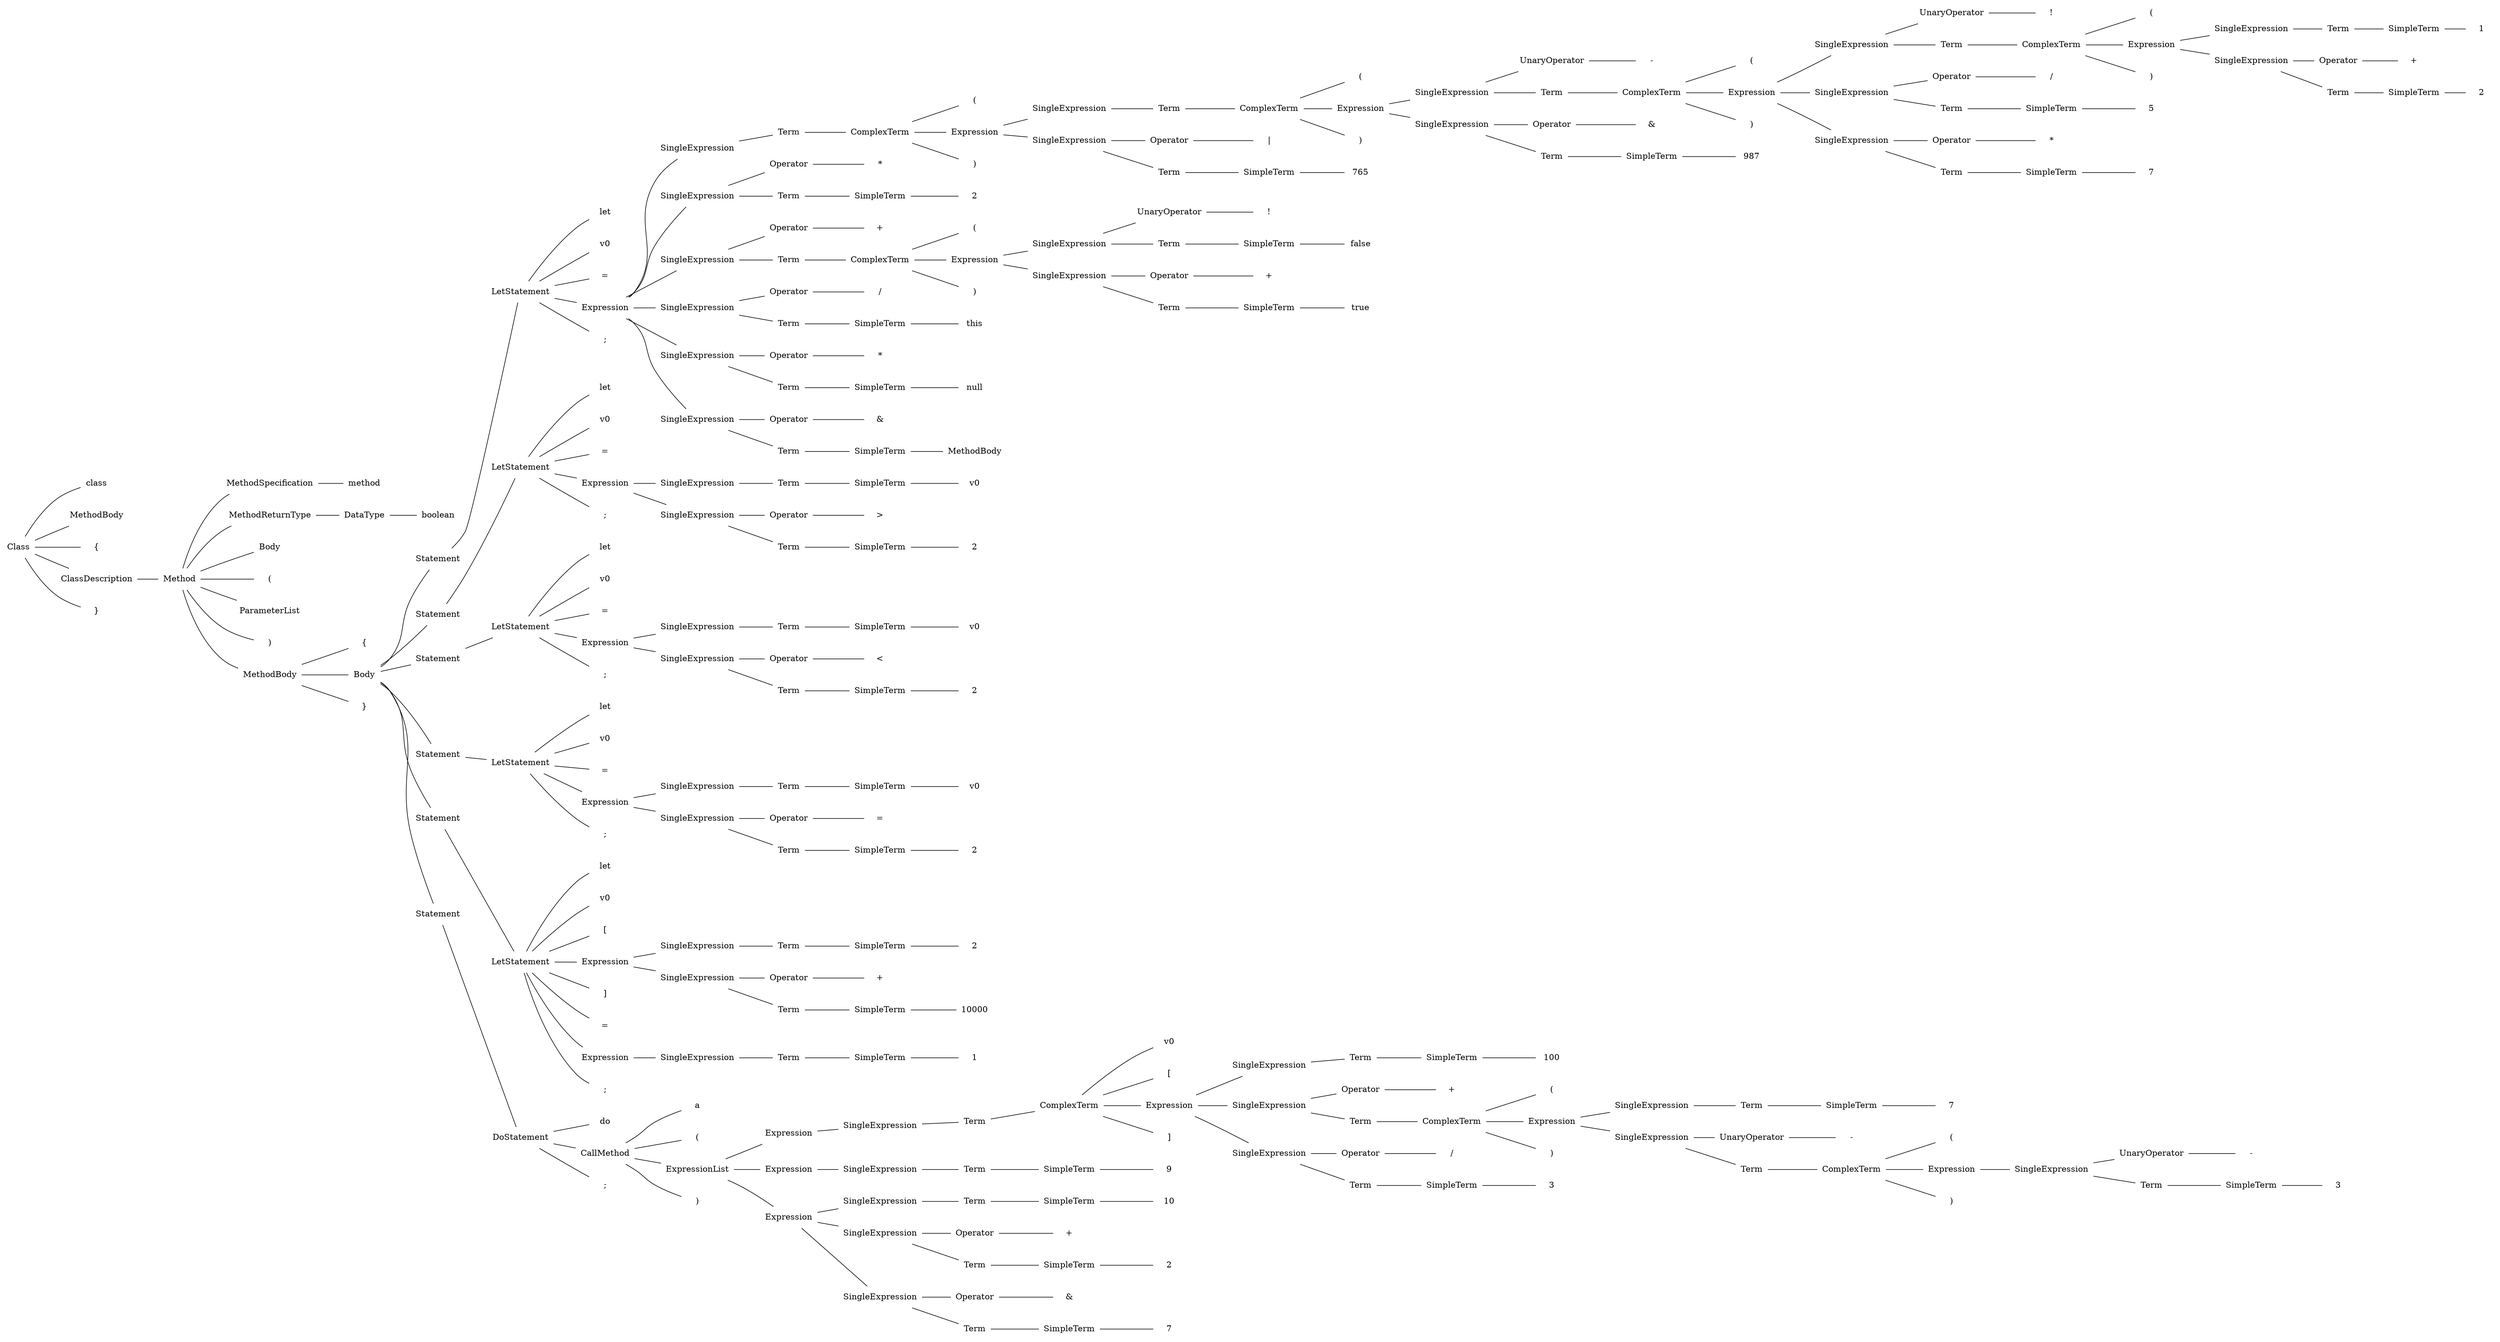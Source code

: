 digraph ClassList {
 rankdir = LR;
 layout  = dot;
   node1735904775648 [shape=none, label ="Class"]
   node1735904812368[shape=none, label ="class"]
   node1735904775648->node1735904812368[arrowhead=none]
   node1735904812800[shape=none, label ="MethodBody"]
   node1735904775648->node1735904812800[arrowhead=none]
   node1735904813248[shape=none, label ="{"]
   node1735904775648->node1735904813248[arrowhead=none]
   node1735904813680[shape=none, label ="ClassDescription"]
     node1735904813680 [shape=none, label ="ClassDescription"]
     node1735904814112[shape=none, label ="Method"]
       node1735904814112 [shape=none, label ="Method"]
       node1735904814544[shape=none, label ="MethodSpecification"]
         node1735904814544 [shape=none, label ="MethodSpecification"]
         node1735904814976[shape=none, label ="method"]
         node1735904814544->node1735904814976[arrowhead=none]

       node1735904814112->node1735904814544[arrowhead=none]
       node1735904815408[shape=none, label ="MethodReturnType"]
         node1735904815408 [shape=none, label ="MethodReturnType"]
         node1735904820112[shape=none, label ="DataType"]
           node1735904820112 [shape=none, label ="DataType"]
           node1735904820544[shape=none, label ="boolean"]
           node1735904820112->node1735904820544[arrowhead=none]

         node1735904815408->node1735904820112[arrowhead=none]

       node1735904814112->node1735904815408[arrowhead=none]
       node1735904821168[shape=none, label ="Body"]
       node1735904814112->node1735904821168[arrowhead=none]
       node1735904821808[shape=none, label ="("]
       node1735904814112->node1735904821808[arrowhead=none]
       node1735904822240[shape=none, label ="ParameterList"]
         node1735904822240 [shape=none, label ="ParameterList"]

       node1735904814112->node1735904822240[arrowhead=none]
       node1735904822672[shape=none, label =")"]
       node1735904814112->node1735904822672[arrowhead=none]
       node1735904830224[shape=none, label ="MethodBody"]
         node1735904830224 [shape=none, label ="MethodBody"]
         node1735904829264[shape=none, label ="{"]
         node1735904830224->node1735904829264[arrowhead=none]
         node1735904828064[shape=none, label ="Body"]
           node1735904828064 [shape=none, label ="Body"]
           node1735904830464[shape=none, label ="Statement"]
             node1735904830464 [shape=none, label ="Statement"]
             node1735904827344[shape=none, label ="LetStatement"]
               node1735904827344 [shape=none, label ="LetStatement"]
               node1735904829504[shape=none, label ="let"]
               node1735904827344->node1735904829504[arrowhead=none]
               node1735904830704[shape=none, label ="v0"]
               node1735904827344->node1735904830704[arrowhead=none]
               node1735904829744[shape=none, label ="="]
               node1735904827344->node1735904829744[arrowhead=none]
               node1735904828784[shape=none, label ="Expression"]
                 node1735904828784 [shape=none, label ="Expression"]
                 node1735904827104[shape=none, label ="SingleExpression"]
                   node1735904827104 [shape=none, label ="SingleExpression"]
                   node1735904827584[shape=none, label ="Term"]
                     node1735904827584 [shape=none, label ="Term"]
                     node1735904829024[shape=none, label ="ComplexTerm"]
                       node1735904829024 [shape=none, label ="ComplexTerm"]
                       node1735904827824[shape=none, label ="("]
                       node1735904829024->node1735904827824[arrowhead=none]
                       node1735904828304[shape=none, label ="Expression"]
                         node1735904828304 [shape=none, label ="Expression"]
                         node1735904829984[shape=none, label ="SingleExpression"]
                           node1735904829984 [shape=none, label ="SingleExpression"]
                           node1735904828544[shape=none, label ="Term"]
                             node1735904828544 [shape=none, label ="Term"]
                             node1735904846576[shape=none, label ="ComplexTerm"]
                               node1735904846576 [shape=none, label ="ComplexTerm"]
                               node1735904846816[shape=none, label ="("]
                               node1735904846576->node1735904846816[arrowhead=none]
                               node1735904844896[shape=none, label ="Expression"]
                                 node1735904844896 [shape=none, label ="Expression"]
                                 node1735904851376[shape=none, label ="SingleExpression"]
                                   node1735904851376 [shape=none, label ="SingleExpression"]
                                   node1735904847056[shape=none, label ="UnaryOperator"]
                                     node1735904847056 [shape=none, label ="UnaryOperator"]
                                     node1735904849696[shape=none, label ="-"]
                                     node1735904847056->node1735904849696[arrowhead=none]

                                   node1735904851376->node1735904847056[arrowhead=none]
                                   node1735904845376[shape=none, label ="Term"]
                                     node1735904845376 [shape=none, label ="Term"]
                                     node1735904847296[shape=none, label ="ComplexTerm"]
                                       node1735904847296 [shape=none, label ="ComplexTerm"]
                                       node1735904847536[shape=none, label ="("]
                                       node1735904847296->node1735904847536[arrowhead=none]
                                       node1735904849456[shape=none, label ="Expression"]
                                         node1735904849456 [shape=none, label ="Expression"]
                                         node1735904850896[shape=none, label ="SingleExpression"]
                                           node1735904850896 [shape=none, label ="SingleExpression"]
                                           node1735904849936[shape=none, label ="UnaryOperator"]
                                             node1735904849936 [shape=none, label ="UnaryOperator"]
                                             node1735904848976[shape=none, label ="!"]
                                             node1735904849936->node1735904848976[arrowhead=none]

                                           node1735904850896->node1735904849936[arrowhead=none]
                                           node1735904851136[shape=none, label ="Term"]
                                             node1735904851136 [shape=none, label ="Term"]
                                             node1735904850416[shape=none, label ="ComplexTerm"]
                                               node1735904850416 [shape=none, label ="ComplexTerm"]
                                               node1735904851616[shape=none, label ="("]
                                               node1735904850416->node1735904851616[arrowhead=none]
                                               node1735904846336[shape=none, label ="Expression"]
                                                 node1735904846336 [shape=none, label ="Expression"]
                                                 node1735904847776[shape=none, label ="SingleExpression"]
                                                   node1735904847776 [shape=none, label ="SingleExpression"]
                                                   node1735904845136[shape=none, label ="Term"]
                                                     node1735904845136 [shape=none, label ="Term"]
                                                     node1735904845856[shape=none, label ="SimpleTerm"]
                                                       node1735904845856 [shape=none, label ="SimpleTerm"]
                                                       node1735904848016[shape=none, label ="1"]
                                                       node1735904845856->node1735904848016[arrowhead=none]

                                                     node1735904845136->node1735904845856[arrowhead=none]

                                                   node1735904847776->node1735904845136[arrowhead=none]

                                                 node1735904846336->node1735904847776[arrowhead=none]
                                                 node1735904848256[shape=none, label ="SingleExpression"]
                                                   node1735904848256 [shape=none, label ="SingleExpression"]
                                                   node1735904849216[shape=none, label ="Operator"]
                                                     node1735904849216 [shape=none, label ="Operator"]
                                                     node1735904848496[shape=none, label ="+"]
                                                     node1735904849216->node1735904848496[arrowhead=none]

                                                   node1735904848256->node1735904849216[arrowhead=none]
                                                   node1735904851856[shape=none, label ="Term"]
                                                     node1735904851856 [shape=none, label ="Term"]
                                                     node1735904848736[shape=none, label ="SimpleTerm"]
                                                       node1735904848736 [shape=none, label ="SimpleTerm"]
                                                       node1735904850176[shape=none, label ="2"]
                                                       node1735904848736->node1735904850176[arrowhead=none]

                                                     node1735904851856->node1735904848736[arrowhead=none]

                                                   node1735904848256->node1735904851856[arrowhead=none]

                                                 node1735904846336->node1735904848256[arrowhead=none]

                                               node1735904850416->node1735904846336[arrowhead=none]
                                               node1735904844416[shape=none, label =")"]
                                               node1735904850416->node1735904844416[arrowhead=none]

                                             node1735904851136->node1735904850416[arrowhead=none]

                                           node1735904850896->node1735904851136[arrowhead=none]

                                         node1735904849456->node1735904850896[arrowhead=none]
                                         node1735904850656[shape=none, label ="SingleExpression"]
                                           node1735904850656 [shape=none, label ="SingleExpression"]
                                           node1735904852096[shape=none, label ="Operator"]
                                             node1735904852096 [shape=none, label ="Operator"]
                                             node1735904844656[shape=none, label ="/"]
                                             node1735904852096->node1735904844656[arrowhead=none]

                                           node1735904850656->node1735904852096[arrowhead=none]
                                           node1735904845616[shape=none, label ="Term"]
                                             node1735904845616 [shape=none, label ="Term"]
                                             node1735904846096[shape=none, label ="SimpleTerm"]
                                               node1735904846096 [shape=none, label ="SimpleTerm"]
                                               node1735904886992[shape=none, label ="5"]
                                               node1735904846096->node1735904886992[arrowhead=none]

                                             node1735904845616->node1735904846096[arrowhead=none]

                                           node1735904850656->node1735904845616[arrowhead=none]

                                         node1735904849456->node1735904850656[arrowhead=none]
                                         node1735904880752[shape=none, label ="SingleExpression"]
                                           node1735904880752 [shape=none, label ="SingleExpression"]
                                           node1735904884832[shape=none, label ="Operator"]
                                             node1735904884832 [shape=none, label ="Operator"]
                                             node1735904884592[shape=none, label ="*"]
                                             node1735904884832->node1735904884592[arrowhead=none]

                                           node1735904880752->node1735904884832[arrowhead=none]
                                           node1735904881712[shape=none, label ="Term"]
                                             node1735904881712 [shape=none, label ="Term"]
                                             node1735904885792[shape=none, label ="SimpleTerm"]
                                               node1735904885792 [shape=none, label ="SimpleTerm"]
                                               node1735904881952[shape=none, label ="7"]
                                               node1735904885792->node1735904881952[arrowhead=none]

                                             node1735904881712->node1735904885792[arrowhead=none]

                                           node1735904880752->node1735904881712[arrowhead=none]

                                         node1735904849456->node1735904880752[arrowhead=none]

                                       node1735904847296->node1735904849456[arrowhead=none]
                                       node1735904886032[shape=none, label =")"]
                                       node1735904847296->node1735904886032[arrowhead=none]

                                     node1735904845376->node1735904847296[arrowhead=none]

                                   node1735904851376->node1735904845376[arrowhead=none]

                                 node1735904844896->node1735904851376[arrowhead=none]
                                 node1735904881472[shape=none, label ="SingleExpression"]
                                   node1735904881472 [shape=none, label ="SingleExpression"]
                                   node1735904882192[shape=none, label ="Operator"]
                                     node1735904882192 [shape=none, label ="Operator"]
                                     node1735904886272[shape=none, label ="&"]
                                     node1735904882192->node1735904886272[arrowhead=none]

                                   node1735904881472->node1735904882192[arrowhead=none]
                                   node1735904880032[shape=none, label ="Term"]
                                     node1735904880032 [shape=none, label ="Term"]
                                     node1735904886512[shape=none, label ="SimpleTerm"]
                                       node1735904886512 [shape=none, label ="SimpleTerm"]
                                       node1735904883872[shape=none, label ="987"]
                                       node1735904886512->node1735904883872[arrowhead=none]

                                     node1735904880032->node1735904886512[arrowhead=none]

                                   node1735904881472->node1735904880032[arrowhead=none]

                                 node1735904844896->node1735904881472[arrowhead=none]

                               node1735904846576->node1735904844896[arrowhead=none]
                               node1735904881232[shape=none, label =")"]
                               node1735904846576->node1735904881232[arrowhead=none]

                             node1735904828544->node1735904846576[arrowhead=none]

                           node1735904829984->node1735904828544[arrowhead=none]

                         node1735904828304->node1735904829984[arrowhead=none]
                         node1735904882432[shape=none, label ="SingleExpression"]
                           node1735904882432 [shape=none, label ="SingleExpression"]
                           node1735904880992[shape=none, label ="Operator"]
                             node1735904880992 [shape=none, label ="Operator"]
                             node1735904886752[shape=none, label ="|"]
                             node1735904880992->node1735904886752[arrowhead=none]

                           node1735904882432->node1735904880992[arrowhead=none]
                           node1735904884112[shape=none, label ="Term"]
                             node1735904884112 [shape=none, label ="Term"]
                             node1735904884352[shape=none, label ="SimpleTerm"]
                               node1735904884352 [shape=none, label ="SimpleTerm"]
                               node1735904882672[shape=none, label ="765"]
                               node1735904884352->node1735904882672[arrowhead=none]

                             node1735904884112->node1735904884352[arrowhead=none]

                           node1735904882432->node1735904884112[arrowhead=none]

                         node1735904828304->node1735904882432[arrowhead=none]

                       node1735904829024->node1735904828304[arrowhead=none]
                       node1735904887232[shape=none, label =")"]
                       node1735904829024->node1735904887232[arrowhead=none]

                     node1735904827584->node1735904829024[arrowhead=none]

                   node1735904827104->node1735904827584[arrowhead=none]

                 node1735904828784->node1735904827104[arrowhead=none]
                 node1735904879552[shape=none, label ="SingleExpression"]
                   node1735904879552 [shape=none, label ="SingleExpression"]
                   node1735904879792[shape=none, label ="Operator"]
                     node1735904879792 [shape=none, label ="Operator"]
                     node1735904882912[shape=none, label ="*"]
                     node1735904879792->node1735904882912[arrowhead=none]

                   node1735904879552->node1735904879792[arrowhead=none]
                   node1735904880272[shape=none, label ="Term"]
                     node1735904880272 [shape=none, label ="Term"]
                     node1735904885312[shape=none, label ="SimpleTerm"]
                       node1735904885312 [shape=none, label ="SimpleTerm"]
                       node1735904883152[shape=none, label ="2"]
                       node1735904885312->node1735904883152[arrowhead=none]

                     node1735904880272->node1735904885312[arrowhead=none]

                   node1735904879552->node1735904880272[arrowhead=none]

                 node1735904828784->node1735904879552[arrowhead=none]
                 node1735904880512[shape=none, label ="SingleExpression"]
                   node1735904880512 [shape=none, label ="SingleExpression"]
                   node1735904883392[shape=none, label ="Operator"]
                     node1735904883392 [shape=none, label ="Operator"]
                     node1735904883632[shape=none, label ="+"]
                     node1735904883392->node1735904883632[arrowhead=none]

                   node1735904880512->node1735904883392[arrowhead=none]
                   node1735904885072[shape=none, label ="Term"]
                     node1735904885072 [shape=none, label ="Term"]
                     node1735904885552[shape=none, label ="ComplexTerm"]
                       node1735904885552 [shape=none, label ="ComplexTerm"]
                       node1735904921328[shape=none, label ="("]
                       node1735904885552->node1735904921328[arrowhead=none]
                       node1735904919408[shape=none, label ="Expression"]
                         node1735904919408 [shape=none, label ="Expression"]
                         node1735904921568[shape=none, label ="SingleExpression"]
                           node1735904921568 [shape=none, label ="SingleExpression"]
                           node1735904921808[shape=none, label ="UnaryOperator"]
                             node1735904921808 [shape=none, label ="UnaryOperator"]
                             node1735904926608[shape=none, label ="!"]
                             node1735904921808->node1735904926608[arrowhead=none]

                           node1735904921568->node1735904921808[arrowhead=none]
                           node1735904919648[shape=none, label ="Term"]
                             node1735904919648 [shape=none, label ="Term"]
                             node1735904926368[shape=none, label ="SimpleTerm"]
                               node1735904926368 [shape=none, label ="SimpleTerm"]
                               node1735904923008[shape=none, label ="false"]
                               node1735904926368->node1735904923008[arrowhead=none]

                             node1735904919648->node1735904926368[arrowhead=none]

                           node1735904921568->node1735904919648[arrowhead=none]

                         node1735904919408->node1735904921568[arrowhead=none]
                         node1735904926128[shape=none, label ="SingleExpression"]
                           node1735904926128 [shape=none, label ="SingleExpression"]
                           node1735904921088[shape=none, label ="Operator"]
                             node1735904921088 [shape=none, label ="Operator"]
                             node1735904925168[shape=none, label ="+"]
                             node1735904921088->node1735904925168[arrowhead=none]

                           node1735904926128->node1735904921088[arrowhead=none]
                           node1735904925408[shape=none, label ="Term"]
                             node1735904925408 [shape=none, label ="Term"]
                             node1735904923248[shape=none, label ="SimpleTerm"]
                               node1735904923248 [shape=none, label ="SimpleTerm"]
                               node1735904918928[shape=none, label ="true"]
                               node1735904923248->node1735904918928[arrowhead=none]

                             node1735904925408->node1735904923248[arrowhead=none]

                           node1735904926128->node1735904925408[arrowhead=none]

                         node1735904919408->node1735904926128[arrowhead=none]

                       node1735904885552->node1735904919408[arrowhead=none]
                       node1735904924208[shape=none, label =")"]
                       node1735904885552->node1735904924208[arrowhead=none]

                     node1735904885072->node1735904885552[arrowhead=none]

                   node1735904880512->node1735904885072[arrowhead=none]

                 node1735904828784->node1735904880512[arrowhead=none]
                 node1735904920608[shape=none, label ="SingleExpression"]
                   node1735904920608 [shape=none, label ="SingleExpression"]
                   node1735904919168[shape=none, label ="Operator"]
                     node1735904919168 [shape=none, label ="Operator"]
                     node1735904920848[shape=none, label ="/"]
                     node1735904919168->node1735904920848[arrowhead=none]

                   node1735904920608->node1735904919168[arrowhead=none]
                   node1735904924448[shape=none, label ="Term"]
                     node1735904924448 [shape=none, label ="Term"]
                     node1735904919888[shape=none, label ="SimpleTerm"]
                       node1735904919888 [shape=none, label ="SimpleTerm"]
                       node1735904920128[shape=none, label ="this"]
                       node1735904919888->node1735904920128[arrowhead=none]

                     node1735904924448->node1735904919888[arrowhead=none]

                   node1735904920608->node1735904924448[arrowhead=none]

                 node1735904828784->node1735904920608[arrowhead=none]
                 node1735904925888[shape=none, label ="SingleExpression"]
                   node1735904925888 [shape=none, label ="SingleExpression"]
                   node1735904923968[shape=none, label ="Operator"]
                     node1735904923968 [shape=none, label ="Operator"]
                     node1735904923728[shape=none, label ="*"]
                     node1735904923968->node1735904923728[arrowhead=none]

                   node1735904925888->node1735904923968[arrowhead=none]
                   node1735904920368[shape=none, label ="Term"]
                     node1735904920368 [shape=none, label ="Term"]
                     node1735904925648[shape=none, label ="SimpleTerm"]
                       node1735904925648 [shape=none, label ="SimpleTerm"]
                       node1735904922048[shape=none, label ="null"]
                       node1735904925648->node1735904922048[arrowhead=none]

                     node1735904920368->node1735904925648[arrowhead=none]

                   node1735904925888->node1735904920368[arrowhead=none]

                 node1735904828784->node1735904925888[arrowhead=none]
                 node1735904924688[shape=none, label ="SingleExpression"]
                   node1735904924688 [shape=none, label ="SingleExpression"]
                   node1735904924928[shape=none, label ="Operator"]
                     node1735904924928 [shape=none, label ="Operator"]
                     node1735904922528[shape=none, label ="&"]
                     node1735904924928->node1735904922528[arrowhead=none]

                   node1735904924688->node1735904924928[arrowhead=none]
                   node1735904922288[shape=none, label ="Term"]
                     node1735904922288 [shape=none, label ="Term"]
                     node1735904922768[shape=none, label ="SimpleTerm"]
                       node1735904922768 [shape=none, label ="SimpleTerm"]
                       node1735904923488[shape=none, label ="MethodBody"]
                       node1735904922768->node1735904923488[arrowhead=none]

                     node1735904922288->node1735904922768[arrowhead=none]

                   node1735904924688->node1735904922288[arrowhead=none]

                 node1735904828784->node1735904924688[arrowhead=none]

               node1735904827344->node1735904828784[arrowhead=none]
               node1735904964720[shape=none, label =";"]
               node1735904827344->node1735904964720[arrowhead=none]

             node1735904830464->node1735904827344[arrowhead=none]

           node1735904828064->node1735904830464[arrowhead=none]
           node1735904967840[shape=none, label ="Statement"]
             node1735904967840 [shape=none, label ="Statement"]
             node1735904968080[shape=none, label ="LetStatement"]
               node1735904968080 [shape=none, label ="LetStatement"]
               node1735904968320[shape=none, label ="let"]
               node1735904968080->node1735904968320[arrowhead=none]
               node1735904968560[shape=none, label ="v0"]
               node1735904968080->node1735904968560[arrowhead=none]
               node1735904962320[shape=none, label ="="]
               node1735904968080->node1735904962320[arrowhead=none]
               node1735904968800[shape=none, label ="Expression"]
                 node1735904968800 [shape=none, label ="Expression"]
                 node1735904965680[shape=none, label ="SingleExpression"]
                   node1735904965680 [shape=none, label ="SingleExpression"]
                   node1735904969040[shape=none, label ="Term"]
                     node1735904969040 [shape=none, label ="Term"]
                     node1735904963520[shape=none, label ="SimpleTerm"]
                       node1735904963520 [shape=none, label ="SimpleTerm"]
                       node1735904969280[shape=none, label ="v0"]
                       node1735904963520->node1735904969280[arrowhead=none]

                     node1735904969040->node1735904963520[arrowhead=none]

                   node1735904965680->node1735904969040[arrowhead=none]

                 node1735904968800->node1735904965680[arrowhead=none]
                 node1735904969520[shape=none, label ="SingleExpression"]
                   node1735904969520 [shape=none, label ="SingleExpression"]
                   node1735904963760[shape=none, label ="Operator"]
                     node1735904963760 [shape=none, label ="Operator"]
                     node1735904969760[shape=none, label =">"]
                     node1735904963760->node1735904969760[arrowhead=none]

                   node1735904969520->node1735904963760[arrowhead=none]
                   node1735904962080[shape=none, label ="Term"]
                     node1735904962080 [shape=none, label ="Term"]
                     node1735904962560[shape=none, label ="SimpleTerm"]
                       node1735904962560 [shape=none, label ="SimpleTerm"]
                       node1735904965200[shape=none, label ="2"]
                       node1735904962560->node1735904965200[arrowhead=none]

                     node1735904962080->node1735904962560[arrowhead=none]

                   node1735904969520->node1735904962080[arrowhead=none]

                 node1735904968800->node1735904969520[arrowhead=none]

               node1735904968080->node1735904968800[arrowhead=none]
               node1735904962800[shape=none, label =";"]
               node1735904968080->node1735904962800[arrowhead=none]

             node1735904967840->node1735904968080[arrowhead=none]

           node1735904828064->node1735904967840[arrowhead=none]
           node1735904965920[shape=none, label ="Statement"]
             node1735904965920 [shape=none, label ="Statement"]
             node1735904967360[shape=none, label ="LetStatement"]
               node1735904967360 [shape=none, label ="LetStatement"]
               node1735904966160[shape=none, label ="let"]
               node1735904967360->node1735904966160[arrowhead=none]
               node1735904966880[shape=none, label ="v0"]
               node1735904967360->node1735904966880[arrowhead=none]
               node1735904963040[shape=none, label ="="]
               node1735904967360->node1735904963040[arrowhead=none]
               node1735904963280[shape=none, label ="Expression"]
                 node1735904963280 [shape=none, label ="Expression"]
                 node1735904967120[shape=none, label ="SingleExpression"]
                   node1735904967120 [shape=none, label ="SingleExpression"]
                   node1735904966640[shape=none, label ="Term"]
                     node1735904966640 [shape=none, label ="Term"]
                     node1735904964000[shape=none, label ="SimpleTerm"]
                       node1735904964000 [shape=none, label ="SimpleTerm"]
                       node1735904964240[shape=none, label ="v0"]
                       node1735904964000->node1735904964240[arrowhead=none]

                     node1735904966640->node1735904964000[arrowhead=none]

                   node1735904967120->node1735904966640[arrowhead=none]

                 node1735904963280->node1735904967120[arrowhead=none]
                 node1735904964480[shape=none, label ="SingleExpression"]
                   node1735904964480 [shape=none, label ="SingleExpression"]
                   node1735904964960[shape=none, label ="Operator"]
                     node1735904964960 [shape=none, label ="Operator"]
                     node1735904965440[shape=none, label ="<"]
                     node1735904964960->node1735904965440[arrowhead=none]

                   node1735904964480->node1735904964960[arrowhead=none]
                   node1735904967600[shape=none, label ="Term"]
                     node1735904967600 [shape=none, label ="Term"]
                     node1735904966400[shape=none, label ="SimpleTerm"]
                       node1735904966400 [shape=none, label ="SimpleTerm"]
                       node1735904995024[shape=none, label ="2"]
                       node1735904966400->node1735904995024[arrowhead=none]

                     node1735904967600->node1735904966400[arrowhead=none]

                   node1735904964480->node1735904967600[arrowhead=none]

                 node1735904963280->node1735904964480[arrowhead=none]

               node1735904967360->node1735904963280[arrowhead=none]
               node1735904993824[shape=none, label =";"]
               node1735904967360->node1735904993824[arrowhead=none]

             node1735904965920->node1735904967360[arrowhead=none]

           node1735904828064->node1735904965920[arrowhead=none]
           node1735904996944[shape=none, label ="Statement"]
             node1735904996944 [shape=none, label ="Statement"]
             node1735904996224[shape=none, label ="LetStatement"]
               node1735904996224 [shape=none, label ="LetStatement"]
               node1735905000064[shape=none, label ="let"]
               node1735904996224->node1735905000064[arrowhead=none]
               node1735904997664[shape=none, label ="v0"]
               node1735904996224->node1735904997664[arrowhead=none]
               node1735904995264[shape=none, label ="="]
               node1735904996224->node1735904995264[arrowhead=none]
               node1735904998624[shape=none, label ="Expression"]
                 node1735904998624 [shape=none, label ="Expression"]
                 node1735904998864[shape=none, label ="SingleExpression"]
                   node1735904998864 [shape=none, label ="SingleExpression"]
                   node1735904999584[shape=none, label ="Term"]
                     node1735904999584 [shape=none, label ="Term"]
                     node1735904998384[shape=none, label ="SimpleTerm"]
                       node1735904998384 [shape=none, label ="SimpleTerm"]
                       node1735904999824[shape=none, label ="v0"]
                       node1735904998384->node1735904999824[arrowhead=none]

                     node1735904999584->node1735904998384[arrowhead=none]

                   node1735904998864->node1735904999584[arrowhead=none]

                 node1735904998624->node1735904998864[arrowhead=none]
                 node1735904993584[shape=none, label ="SingleExpression"]
                   node1735904993584 [shape=none, label ="SingleExpression"]
                   node1735904995504[shape=none, label ="Operator"]
                     node1735904995504 [shape=none, label ="Operator"]
                     node1735904999104[shape=none, label ="="]
                     node1735904995504->node1735904999104[arrowhead=none]

                   node1735904993584->node1735904995504[arrowhead=none]
                   node1735904998144[shape=none, label ="Term"]
                     node1735904998144 [shape=none, label ="Term"]
                     node1735904999344[shape=none, label ="SimpleTerm"]
                       node1735904999344 [shape=none, label ="SimpleTerm"]
                       node1735904997904[shape=none, label ="2"]
                       node1735904999344->node1735904997904[arrowhead=none]

                     node1735904998144->node1735904999344[arrowhead=none]

                   node1735904993584->node1735904998144[arrowhead=none]

                 node1735904998624->node1735904993584[arrowhead=none]

               node1735904996224->node1735904998624[arrowhead=none]
               node1735904996464[shape=none, label =";"]
               node1735904996224->node1735904996464[arrowhead=none]

             node1735904996944->node1735904996224[arrowhead=none]

           node1735904828064->node1735904996944[arrowhead=none]
           node1735904994544[shape=none, label ="Statement"]
             node1735904994544 [shape=none, label ="Statement"]
             node1735904994304[shape=none, label ="LetStatement"]
               node1735904994304 [shape=none, label ="LetStatement"]
               node1735904995744[shape=none, label ="let"]
               node1735904994304->node1735904995744[arrowhead=none]
               node1735904997184[shape=none, label ="v0"]
               node1735904994304->node1735904997184[arrowhead=none]
               node1735904995984[shape=none, label ="["]
               node1735904994304->node1735904995984[arrowhead=none]
               node1735904994064[shape=none, label ="Expression"]
                 node1735904994064 [shape=none, label ="Expression"]
                 node1735904992384[shape=none, label ="SingleExpression"]
                   node1735904992384 [shape=none, label ="SingleExpression"]
                   node1735904992624[shape=none, label ="Term"]
                     node1735904992624 [shape=none, label ="Term"]
                     node1735904992864[shape=none, label ="SimpleTerm"]
                       node1735904992864 [shape=none, label ="SimpleTerm"]
                       node1735904993104[shape=none, label ="2"]
                       node1735904992864->node1735904993104[arrowhead=none]

                     node1735904992624->node1735904992864[arrowhead=none]

                   node1735904992384->node1735904992624[arrowhead=none]

                 node1735904994064->node1735904992384[arrowhead=none]
                 node1735904993344[shape=none, label ="SingleExpression"]
                   node1735904993344 [shape=none, label ="SingleExpression"]
                   node1735904994784[shape=none, label ="Operator"]
                     node1735904994784 [shape=none, label ="Operator"]
                     node1735904996704[shape=none, label ="+"]
                     node1735904994784->node1735904996704[arrowhead=none]

                   node1735904993344->node1735904994784[arrowhead=none]
                   node1735904997424[shape=none, label ="Term"]
                     node1735904997424 [shape=none, label ="Term"]
                     node1735905026160[shape=none, label ="SimpleTerm"]
                       node1735905026160 [shape=none, label ="SimpleTerm"]
                       node1735905032640[shape=none, label ="10000"]
                       node1735905026160->node1735905032640[arrowhead=none]

                     node1735904997424->node1735905026160[arrowhead=none]

                   node1735904993344->node1735904997424[arrowhead=none]

                 node1735904994064->node1735904993344[arrowhead=none]

               node1735904994304->node1735904994064[arrowhead=none]
               node1735905026880[shape=none, label ="]"]
               node1735904994304->node1735905026880[arrowhead=none]
               node1735905030240[shape=none, label ="="]
               node1735904994304->node1735905030240[arrowhead=none]
               node1735905032880[shape=none, label ="Expression"]
                 node1735905032880 [shape=none, label ="Expression"]
                 node1735905030480[shape=none, label ="SingleExpression"]
                   node1735905030480 [shape=none, label ="SingleExpression"]
                   node1735905026400[shape=none, label ="Term"]
                     node1735905026400 [shape=none, label ="Term"]
                     node1735905028320[shape=none, label ="SimpleTerm"]
                       node1735905028320 [shape=none, label ="SimpleTerm"]
                       node1735905025920[shape=none, label ="1"]
                       node1735905028320->node1735905025920[arrowhead=none]

                     node1735905026400->node1735905028320[arrowhead=none]

                   node1735905030480->node1735905026400[arrowhead=none]

                 node1735905032880->node1735905030480[arrowhead=none]

               node1735904994304->node1735905032880[arrowhead=none]
               node1735905029760[shape=none, label =";"]
               node1735904994304->node1735905029760[arrowhead=none]

             node1735904994544->node1735904994304[arrowhead=none]

           node1735904828064->node1735904994544[arrowhead=none]
           node1735905029520[shape=none, label ="Statement"]
             node1735905029520 [shape=none, label ="Statement"]
             node1735905027600[shape=none, label ="DoStatement"]
               node1735905027600 [shape=none, label ="DoStatement"]
               node1735905027840[shape=none, label ="do"]
               node1735905027600->node1735905027840[arrowhead=none]
               node1735905028080[shape=none, label ="CallMethod"]
                 node1735905028080 [shape=none, label ="CallMethod"]
                 node1735905032400[shape=none, label ="a"]
                 node1735905028080->node1735905032400[arrowhead=none]
                 node1735905028560[shape=none, label ="("]
                 node1735905028080->node1735905028560[arrowhead=none]
                 node1735905029280[shape=none, label ="ExpressionList"]
                   node1735905029280 [shape=none, label ="ExpressionList"]
                   node1735905032160[shape=none, label ="Expression"]
                     node1735905032160 [shape=none, label ="Expression"]
                     node1735905030000[shape=none, label ="SingleExpression"]
                       node1735905030000 [shape=none, label ="SingleExpression"]
                       node1735905025200[shape=none, label ="Term"]
                         node1735905025200 [shape=none, label ="Term"]
                         node1735905031200[shape=none, label ="ComplexTerm"]
                           node1735905031200 [shape=none, label ="ComplexTerm"]
                           node1735905025440[shape=none, label ="v0"]
                           node1735905031200->node1735905025440[arrowhead=none]
                           node1735905028800[shape=none, label ="["]
                           node1735905031200->node1735905028800[arrowhead=none]
                           node1735905030720[shape=none, label ="Expression"]
                             node1735905030720 [shape=none, label ="Expression"]
                             node1735905027120[shape=none, label ="SingleExpression"]
                               node1735905027120 [shape=none, label ="SingleExpression"]
                               node1735905030960[shape=none, label ="Term"]
                                 node1735905030960 [shape=none, label ="Term"]
                                 node1735905029040[shape=none, label ="SimpleTerm"]
                                   node1735905029040 [shape=none, label ="SimpleTerm"]
                                   node1735905026640[shape=none, label ="100"]
                                   node1735905029040->node1735905026640[arrowhead=none]

                                 node1735905030960->node1735905029040[arrowhead=none]

                               node1735905027120->node1735905030960[arrowhead=none]

                             node1735905030720->node1735905027120[arrowhead=none]
                             node1735905031440[shape=none, label ="SingleExpression"]
                               node1735905031440 [shape=none, label ="SingleExpression"]
                               node1735905025680[shape=none, label ="Operator"]
                                 node1735905025680 [shape=none, label ="Operator"]
                                 node1735905031680[shape=none, label ="+"]
                                 node1735905025680->node1735905031680[arrowhead=none]

                               node1735905031440->node1735905025680[arrowhead=none]
                               node1735905031920[shape=none, label ="Term"]
                                 node1735905031920 [shape=none, label ="Term"]
                                 node1735905027360[shape=none, label ="ComplexTerm"]
                                   node1735905027360 [shape=none, label ="ComplexTerm"]
                                   node1735905072944[shape=none, label ="("]
                                   node1735905027360->node1735905072944[arrowhead=none]
                                   node1735905070304[shape=none, label ="Expression"]
                                     node1735905070304 [shape=none, label ="Expression"]
                                     node1735905071504[shape=none, label ="SingleExpression"]
                                       node1735905071504 [shape=none, label ="SingleExpression"]
                                       node1735905071744[shape=none, label ="Term"]
                                         node1735905071744 [shape=none, label ="Term"]
                                         node1735905073904[shape=none, label ="SimpleTerm"]
                                           node1735905073904 [shape=none, label ="SimpleTerm"]
                                           node1735905066704[shape=none, label ="7"]
                                           node1735905073904->node1735905066704[arrowhead=none]

                                         node1735905071744->node1735905073904[arrowhead=none]

                                       node1735905071504->node1735905071744[arrowhead=none]

                                     node1735905070304->node1735905071504[arrowhead=none]
                                     node1735905066464[shape=none, label ="SingleExpression"]
                                       node1735905066464 [shape=none, label ="SingleExpression"]
                                       node1735905069344[shape=none, label ="UnaryOperator"]
                                         node1735905069344 [shape=none, label ="UnaryOperator"]
                                         node1735905073424[shape=none, label ="-"]
                                         node1735905069344->node1735905073424[arrowhead=none]

                                       node1735905066464->node1735905069344[arrowhead=none]
                                       node1735905073664[shape=none, label ="Term"]
                                         node1735905073664 [shape=none, label ="Term"]
                                         node1735905073184[shape=none, label ="ComplexTerm"]
                                           node1735905073184 [shape=none, label ="ComplexTerm"]
                                           node1735905072704[shape=none, label ="("]
                                           node1735905073184->node1735905072704[arrowhead=none]
                                           node1735905066224[shape=none, label ="Expression"]
                                             node1735905066224 [shape=none, label ="Expression"]
                                             node1735905066944[shape=none, label ="SingleExpression"]
                                               node1735905066944 [shape=none, label ="SingleExpression"]
                                               node1735905067184[shape=none, label ="UnaryOperator"]
                                                 node1735905067184 [shape=none, label ="UnaryOperator"]
                                                 node1735905067664[shape=none, label ="-"]
                                                 node1735905067184->node1735905067664[arrowhead=none]

                                               node1735905066944->node1735905067184[arrowhead=none]
                                               node1735905071984[shape=none, label ="Term"]
                                                 node1735905071984 [shape=none, label ="Term"]
                                                 node1735905070544[shape=none, label ="SimpleTerm"]
                                                   node1735905070544 [shape=none, label ="SimpleTerm"]
                                                   node1735905069584[shape=none, label ="3"]
                                                   node1735905070544->node1735905069584[arrowhead=none]

                                                 node1735905071984->node1735905070544[arrowhead=none]

                                               node1735905066944->node1735905071984[arrowhead=none]

                                             node1735905066224->node1735905066944[arrowhead=none]

                                           node1735905073184->node1735905066224[arrowhead=none]
                                           node1735905067424[shape=none, label =")"]
                                           node1735905073184->node1735905067424[arrowhead=none]

                                         node1735905073664->node1735905073184[arrowhead=none]

                                       node1735905066464->node1735905073664[arrowhead=none]

                                     node1735905070304->node1735905066464[arrowhead=none]

                                   node1735905027360->node1735905070304[arrowhead=none]
                                   node1735905067904[shape=none, label =")"]
                                   node1735905027360->node1735905067904[arrowhead=none]

                                 node1735905031920->node1735905027360[arrowhead=none]

                               node1735905031440->node1735905031920[arrowhead=none]

                             node1735905030720->node1735905031440[arrowhead=none]
                             node1735905072224[shape=none, label ="SingleExpression"]
                               node1735905072224 [shape=none, label ="SingleExpression"]
                               node1735905068144[shape=none, label ="Operator"]
                                 node1735905068144 [shape=none, label ="Operator"]
                                 node1735905072464[shape=none, label ="/"]
                                 node1735905068144->node1735905072464[arrowhead=none]

                               node1735905072224->node1735905068144[arrowhead=none]
                               node1735905070784[shape=none, label ="Term"]
                                 node1735905070784 [shape=none, label ="Term"]
                                 node1735905068384[shape=none, label ="SimpleTerm"]
                                   node1735905068384 [shape=none, label ="SimpleTerm"]
                                   node1735905068624[shape=none, label ="3"]
                                   node1735905068384->node1735905068624[arrowhead=none]

                                 node1735905070784->node1735905068384[arrowhead=none]

                               node1735905072224->node1735905070784[arrowhead=none]

                             node1735905030720->node1735905072224[arrowhead=none]

                           node1735905031200->node1735905030720[arrowhead=none]
                           node1735905068864[shape=none, label ="]"]
                           node1735905031200->node1735905068864[arrowhead=none]

                         node1735905025200->node1735905031200[arrowhead=none]

                       node1735905030000->node1735905025200[arrowhead=none]

                     node1735905032160->node1735905030000[arrowhead=none]

                   node1735905029280->node1735905032160[arrowhead=none]
                   node1735905071024[shape=none, label ="Expression"]
                     node1735905071024 [shape=none, label ="Expression"]
                     node1735905071264[shape=none, label ="SingleExpression"]
                       node1735905071264 [shape=none, label ="SingleExpression"]
                       node1735905069104[shape=none, label ="Term"]
                         node1735905069104 [shape=none, label ="Term"]
                         node1735905069824[shape=none, label ="SimpleTerm"]
                           node1735905069824 [shape=none, label ="SimpleTerm"]
                           node1735905070064[shape=none, label ="9"]
                           node1735905069824->node1735905070064[arrowhead=none]

                         node1735905069104->node1735905069824[arrowhead=none]

                       node1735905071264->node1735905069104[arrowhead=none]

                     node1735905071024->node1735905071264[arrowhead=none]

                   node1735905029280->node1735905071024[arrowhead=none]
                   node1735905114128[shape=none, label ="Expression"]
                     node1735905114128 [shape=none, label ="Expression"]
                     node1735905116768[shape=none, label ="SingleExpression"]
                       node1735905116768 [shape=none, label ="SingleExpression"]
                       node1735905110768[shape=none, label ="Term"]
                         node1735905110768 [shape=none, label ="Term"]
                         node1735905111728[shape=none, label ="SimpleTerm"]
                           node1735905111728 [shape=none, label ="SimpleTerm"]
                           node1735905112208[shape=none, label ="10"]
                           node1735905111728->node1735905112208[arrowhead=none]

                         node1735905110768->node1735905111728[arrowhead=none]

                       node1735905116768->node1735905110768[arrowhead=none]

                     node1735905114128->node1735905116768[arrowhead=none]
                     node1735905116048[shape=none, label ="SingleExpression"]
                       node1735905116048 [shape=none, label ="SingleExpression"]
                       node1735905111488[shape=none, label ="Operator"]
                         node1735905111488 [shape=none, label ="Operator"]
                         node1735905111968[shape=none, label ="+"]
                         node1735905111488->node1735905111968[arrowhead=none]

                       node1735905116048->node1735905111488[arrowhead=none]
                       node1735905113648[shape=none, label ="Term"]
                         node1735905113648 [shape=none, label ="Term"]
                         node1735905117008[shape=none, label ="SimpleTerm"]
                           node1735905117008 [shape=none, label ="SimpleTerm"]
                           node1735905113888[shape=none, label ="2"]
                           node1735905117008->node1735905113888[arrowhead=none]

                         node1735905113648->node1735905117008[arrowhead=none]

                       node1735905116048->node1735905113648[arrowhead=none]

                     node1735905114128->node1735905116048[arrowhead=none]
                     node1735905110288[shape=none, label ="SingleExpression"]
                       node1735905110288 [shape=none, label ="SingleExpression"]
                       node1735905115808[shape=none, label ="Operator"]
                         node1735905115808 [shape=none, label ="Operator"]
                         node1735905117248[shape=none, label ="&"]
                         node1735905115808->node1735905117248[arrowhead=none]

                       node1735905110288->node1735905115808[arrowhead=none]
                       node1735905109568[shape=none, label ="Term"]
                         node1735905109568 [shape=none, label ="Term"]
                         node1735905115328[shape=none, label ="SimpleTerm"]
                           node1735905115328 [shape=none, label ="SimpleTerm"]
                           node1735905109808[shape=none, label ="7"]
                           node1735905115328->node1735905109808[arrowhead=none]

                         node1735905109568->node1735905115328[arrowhead=none]

                       node1735905110288->node1735905109568[arrowhead=none]

                     node1735905114128->node1735905110288[arrowhead=none]

                   node1735905029280->node1735905114128[arrowhead=none]

                 node1735905028080->node1735905029280[arrowhead=none]
                 node1735905112448[shape=none, label =")"]
                 node1735905028080->node1735905112448[arrowhead=none]

               node1735905027600->node1735905028080[arrowhead=none]
               node1735905113408[shape=none, label =";"]
               node1735905027600->node1735905113408[arrowhead=none]

             node1735905029520->node1735905027600[arrowhead=none]

           node1735904828064->node1735905029520[arrowhead=none]

         node1735904830224->node1735904828064[arrowhead=none]
         node1735905116528[shape=none, label ="}"]
         node1735904830224->node1735905116528[arrowhead=none]

       node1735904814112->node1735904830224[arrowhead=none]

     node1735904813680->node1735904814112[arrowhead=none]

   node1735904775648->node1735904813680[arrowhead=none]
   node1735905110048[shape=none, label ="}"]
   node1735904775648->node1735905110048[arrowhead=none]

}
